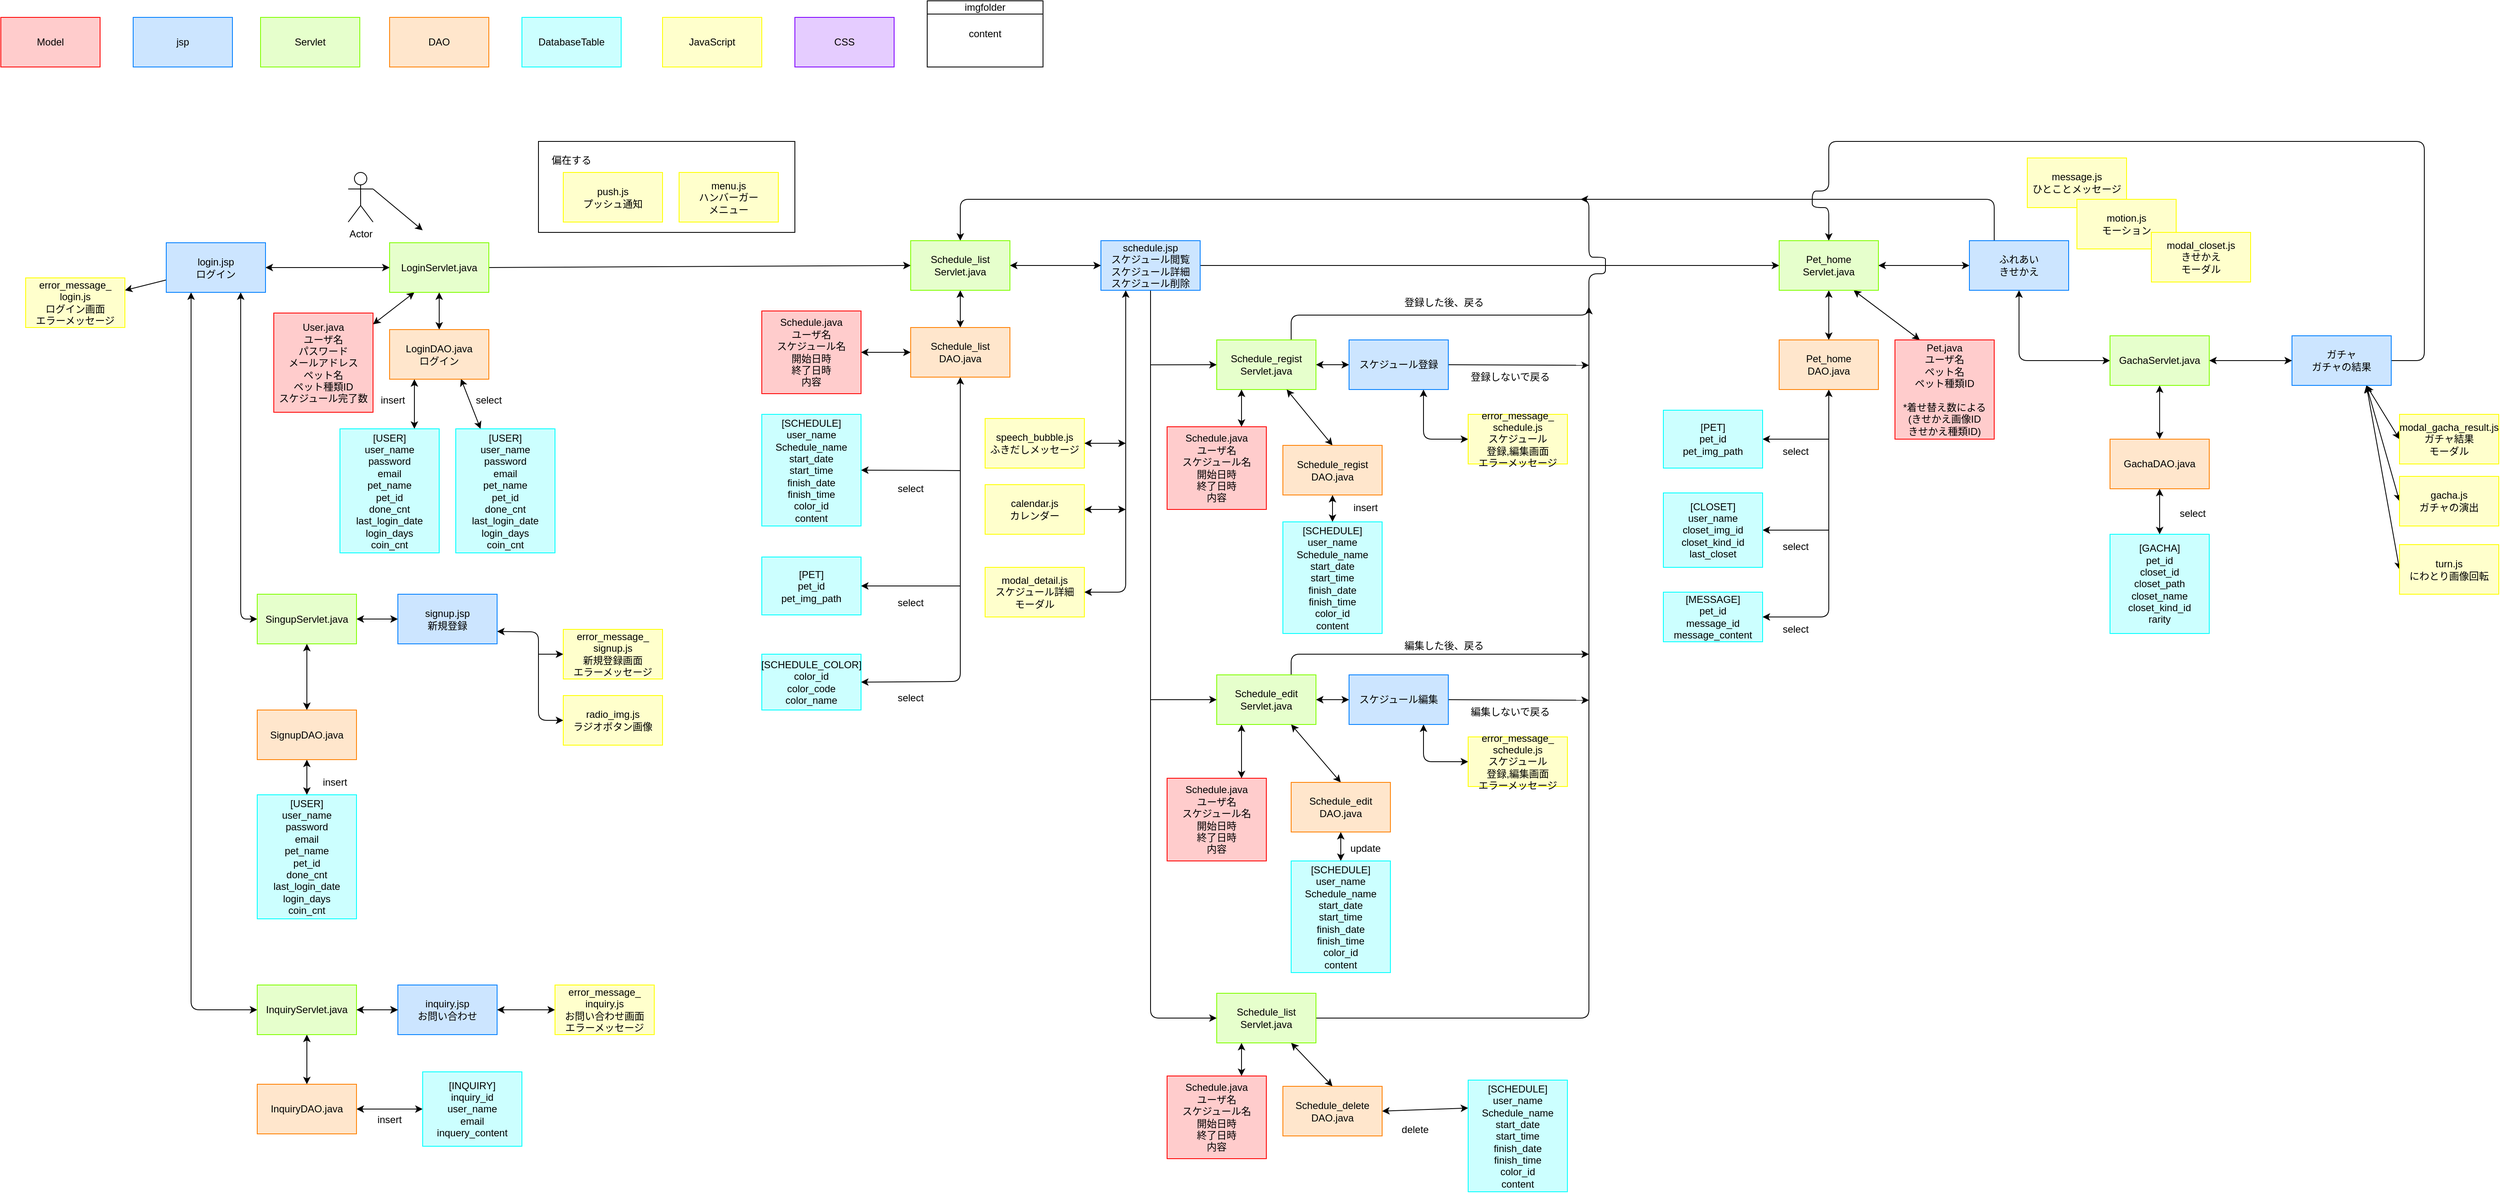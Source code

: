<mxfile>
    <diagram id="drqowJzIHoU7VS-kYPZM" name="ページ1">
        <mxGraphModel dx="1492" dy="2023" grid="1" gridSize="10" guides="1" tooltips="1" connect="1" arrows="1" fold="1" page="1" pageScale="1" pageWidth="827" pageHeight="1169" math="0" shadow="0">
            <root>
                <mxCell id="0"/>
                <mxCell id="1" parent="0"/>
                <mxCell id="2" value="Model" style="rounded=0;whiteSpace=wrap;html=1;strokeColor=#FF0000;fillColor=#FFCCCC;" parent="1" vertex="1">
                    <mxGeometry x="20" y="-130" width="120" height="60" as="geometry"/>
                </mxCell>
                <mxCell id="3" value="JavaScript" style="rounded=0;whiteSpace=wrap;html=1;strokeColor=#FFFF00;fillColor=#FFFFCC;" parent="1" vertex="1">
                    <mxGeometry x="820" y="-130" width="120" height="60" as="geometry"/>
                </mxCell>
                <mxCell id="4" value="Servlet" style="rounded=0;whiteSpace=wrap;html=1;strokeColor=#80FF00;fillColor=#E6FFCC;" parent="1" vertex="1">
                    <mxGeometry x="334" y="-130" width="120" height="60" as="geometry"/>
                </mxCell>
                <mxCell id="5" value="jsp" style="rounded=0;whiteSpace=wrap;html=1;strokeColor=#007FFF;fillColor=#CCE5FF;" parent="1" vertex="1">
                    <mxGeometry x="180" y="-130" width="120" height="60" as="geometry"/>
                </mxCell>
                <mxCell id="6" value="CSS" style="rounded=0;whiteSpace=wrap;html=1;strokeColor=#7F00FF;fillColor=#E5CCFF;" parent="1" vertex="1">
                    <mxGeometry x="980" y="-130" width="120" height="60" as="geometry"/>
                </mxCell>
                <mxCell id="106" style="edgeStyle=none;html=1;exitX=0;exitY=0.5;exitDx=0;exitDy=0;startArrow=classic;startFill=1;endArrow=classic;endFill=1;entryX=0.75;entryY=1;entryDx=0;entryDy=0;" parent="1" source="14" target="22" edge="1">
                    <mxGeometry relative="1" as="geometry">
                        <mxPoint x="280" y="297.5" as="targetPoint"/>
                        <Array as="points">
                            <mxPoint x="310" y="597.5"/>
                        </Array>
                    </mxGeometry>
                </mxCell>
                <mxCell id="108" style="edgeStyle=none;html=1;exitX=1;exitY=0.5;exitDx=0;exitDy=0;startArrow=classic;startFill=1;endArrow=classic;endFill=1;" parent="1" source="14" target="21" edge="1">
                    <mxGeometry relative="1" as="geometry"/>
                </mxCell>
                <mxCell id="149" style="edgeStyle=none;html=1;exitX=0.5;exitY=1;exitDx=0;exitDy=0;entryX=0.5;entryY=0;entryDx=0;entryDy=0;startArrow=classic;startFill=1;endArrow=classic;endFill=1;" parent="1" source="14" target="320" edge="1">
                    <mxGeometry relative="1" as="geometry">
                        <mxPoint x="390" y="687.5" as="targetPoint"/>
                    </mxGeometry>
                </mxCell>
                <mxCell id="14" value="SingupServlet.java" style="rounded=0;whiteSpace=wrap;html=1;strokeColor=#80FF00;fillColor=#E6FFCC;" parent="1" vertex="1">
                    <mxGeometry x="330" y="567.5" width="120" height="60" as="geometry"/>
                </mxCell>
                <mxCell id="111" style="edgeStyle=none;html=1;exitX=1;exitY=0.5;exitDx=0;exitDy=0;entryX=0;entryY=0.5;entryDx=0;entryDy=0;startArrow=none;startFill=0;endArrow=classic;endFill=1;" parent="1" source="15" target="57" edge="1">
                    <mxGeometry relative="1" as="geometry"/>
                </mxCell>
                <mxCell id="180" style="edgeStyle=none;html=1;exitX=0.5;exitY=1;exitDx=0;exitDy=0;entryX=0.5;entryY=0;entryDx=0;entryDy=0;startArrow=classic;startFill=1;endArrow=classic;endFill=1;" parent="1" source="15" target="325" edge="1">
                    <mxGeometry relative="1" as="geometry">
                        <mxPoint x="550" y="242.5" as="targetPoint"/>
                    </mxGeometry>
                </mxCell>
                <mxCell id="182" style="edgeStyle=none;html=1;exitX=0.25;exitY=1;exitDx=0;exitDy=0;startArrow=classic;startFill=1;endArrow=classic;endFill=1;" parent="1" source="15" target="45" edge="1">
                    <mxGeometry relative="1" as="geometry"/>
                </mxCell>
                <mxCell id="15" value="LoginServlet.java" style="rounded=0;whiteSpace=wrap;html=1;strokeColor=#80FF00;fillColor=#E6FFCC;" parent="1" vertex="1">
                    <mxGeometry x="490" y="142.5" width="120" height="60" as="geometry"/>
                </mxCell>
                <mxCell id="204" style="edgeStyle=none;html=1;exitX=0.5;exitY=1;exitDx=0;exitDy=0;entryX=0;entryY=0.5;entryDx=0;entryDy=0;startArrow=none;startFill=0;endArrow=classic;endFill=1;" parent="1" source="20" target="58" edge="1">
                    <mxGeometry relative="1" as="geometry">
                        <Array as="points">
                            <mxPoint x="1410" y="1080"/>
                        </Array>
                    </mxGeometry>
                </mxCell>
                <mxCell id="211" style="edgeStyle=none;html=1;exitX=1;exitY=0.5;exitDx=0;exitDy=0;startArrow=none;startFill=0;entryX=0;entryY=0.5;entryDx=0;entryDy=0;" parent="1" source="20" target="60" edge="1">
                    <mxGeometry relative="1" as="geometry">
                        <mxPoint x="2030.0" y="169.385" as="targetPoint"/>
                    </mxGeometry>
                </mxCell>
                <mxCell id="361" style="edgeStyle=none;html=1;exitX=0.25;exitY=1;exitDx=0;exitDy=0;entryX=1;entryY=0.5;entryDx=0;entryDy=0;startArrow=classic;startFill=1;endArrow=classic;endFill=1;" parent="1" source="20" target="333" edge="1">
                    <mxGeometry relative="1" as="geometry">
                        <Array as="points">
                            <mxPoint x="1380" y="565"/>
                        </Array>
                    </mxGeometry>
                </mxCell>
                <mxCell id="20" value="schedule.jsp&lt;br&gt;スケジュール閲覧&lt;br&gt;スケジュール詳細&lt;br&gt;スケジュール削除" style="rounded=0;whiteSpace=wrap;html=1;strokeColor=#007FFF;fillColor=#CCE5FF;" parent="1" vertex="1">
                    <mxGeometry x="1350" y="140" width="120" height="60" as="geometry"/>
                </mxCell>
                <mxCell id="352" style="edgeStyle=none;html=1;exitX=1;exitY=0.75;exitDx=0;exitDy=0;entryX=0;entryY=0.5;entryDx=0;entryDy=0;startArrow=classic;startFill=1;" parent="1" source="21" target="337" edge="1">
                    <mxGeometry relative="1" as="geometry">
                        <Array as="points">
                            <mxPoint x="670" y="613"/>
                            <mxPoint x="670" y="720"/>
                        </Array>
                    </mxGeometry>
                </mxCell>
                <mxCell id="21" value="signup.jsp&lt;br&gt;新規登録" style="rounded=0;whiteSpace=wrap;html=1;strokeColor=#007FFF;fillColor=#CCE5FF;" parent="1" vertex="1">
                    <mxGeometry x="500" y="567.5" width="120" height="60" as="geometry"/>
                </mxCell>
                <mxCell id="105" style="edgeStyle=none;html=1;exitX=0.25;exitY=1;exitDx=0;exitDy=0;entryX=0;entryY=0.5;entryDx=0;entryDy=0;startArrow=classic;startFill=1;" parent="1" source="22" target="56" edge="1">
                    <mxGeometry relative="1" as="geometry">
                        <Array as="points">
                            <mxPoint x="250" y="1070"/>
                        </Array>
                    </mxGeometry>
                </mxCell>
                <mxCell id="243" style="edgeStyle=none;html=1;exitX=1;exitY=0.5;exitDx=0;exitDy=0;entryX=0;entryY=0.5;entryDx=0;entryDy=0;startArrow=classic;startFill=1;endArrow=classic;endFill=1;" parent="1" source="22" target="15" edge="1">
                    <mxGeometry relative="1" as="geometry"/>
                </mxCell>
                <mxCell id="351" style="edgeStyle=none;html=1;exitX=0;exitY=0.75;exitDx=0;exitDy=0;entryX=1;entryY=0.25;entryDx=0;entryDy=0;" parent="1" source="22" target="348" edge="1">
                    <mxGeometry relative="1" as="geometry"/>
                </mxCell>
                <mxCell id="22" value="login.jsp&lt;br&gt;ログイン" style="rounded=0;whiteSpace=wrap;html=1;strokeColor=#007FFF;fillColor=#CCE5FF;" parent="1" vertex="1">
                    <mxGeometry x="220" y="142.5" width="120" height="60" as="geometry"/>
                </mxCell>
                <mxCell id="116" style="edgeStyle=none;html=1;exitX=1;exitY=0.333;exitDx=0;exitDy=0;exitPerimeter=0;startArrow=none;startFill=0;endArrow=classic;endFill=1;" parent="1" source="37" edge="1">
                    <mxGeometry relative="1" as="geometry">
                        <mxPoint x="530" y="127.5" as="targetPoint"/>
                    </mxGeometry>
                </mxCell>
                <mxCell id="37" value="Actor" style="shape=umlActor;verticalLabelPosition=bottom;verticalAlign=top;html=1;outlineConnect=0;strokeColor=#000000;fillColor=#FFFFFF;" parent="1" vertex="1">
                    <mxGeometry x="440" y="57.5" width="30" height="60" as="geometry"/>
                </mxCell>
                <mxCell id="246" style="edgeStyle=none;html=1;exitX=1;exitY=0.5;exitDx=0;exitDy=0;startArrow=none;startFill=0;endArrow=classic;endFill=1;" parent="1" source="40" edge="1">
                    <mxGeometry relative="1" as="geometry">
                        <mxPoint x="1940" y="695.667" as="targetPoint"/>
                    </mxGeometry>
                </mxCell>
                <mxCell id="372" style="edgeStyle=none;html=1;exitX=0.75;exitY=1;exitDx=0;exitDy=0;entryX=0;entryY=0.5;entryDx=0;entryDy=0;startArrow=classic;startFill=1;endArrow=classic;endFill=1;" parent="1" source="40" target="345" edge="1">
                    <mxGeometry relative="1" as="geometry">
                        <Array as="points">
                            <mxPoint x="1740" y="770"/>
                        </Array>
                    </mxGeometry>
                </mxCell>
                <mxCell id="40" value="スケジュール編集" style="rounded=0;whiteSpace=wrap;html=1;strokeColor=#007FFF;fillColor=#CCE5FF;" parent="1" vertex="1">
                    <mxGeometry x="1650" y="665" width="120" height="60" as="geometry"/>
                </mxCell>
                <mxCell id="240" style="edgeStyle=none;html=1;exitX=0.5;exitY=1;exitDx=0;exitDy=0;endArrow=classic;endFill=1;entryX=0;entryY=0.5;entryDx=0;entryDy=0;startArrow=classic;startFill=1;" parent="1" source="41" target="99" edge="1">
                    <mxGeometry relative="1" as="geometry">
                        <mxPoint x="2530" y="320" as="targetPoint"/>
                        <Array as="points">
                            <mxPoint x="2460" y="285"/>
                        </Array>
                    </mxGeometry>
                </mxCell>
                <mxCell id="244" style="edgeStyle=none;html=1;exitX=0.25;exitY=0;exitDx=0;exitDy=0;startArrow=none;startFill=0;endArrow=classic;endFill=1;" parent="1" source="41" edge="1">
                    <mxGeometry relative="1" as="geometry">
                        <mxPoint x="1930" y="90" as="targetPoint"/>
                        <Array as="points">
                            <mxPoint x="2430" y="90"/>
                        </Array>
                    </mxGeometry>
                </mxCell>
                <mxCell id="41" value="ふれあい&lt;br&gt;きせかえ" style="rounded=0;whiteSpace=wrap;html=1;strokeColor=#007FFF;fillColor=#CCE5FF;" parent="1" vertex="1">
                    <mxGeometry x="2400" y="140" width="120" height="60" as="geometry"/>
                </mxCell>
                <mxCell id="236" style="edgeStyle=none;html=1;exitX=0.75;exitY=0;exitDx=0;exitDy=0;entryX=0.5;entryY=0;entryDx=0;entryDy=0;" parent="1" source="61" target="57" edge="1">
                    <mxGeometry relative="1" as="geometry">
                        <Array as="points">
                            <mxPoint x="1580" y="230"/>
                            <mxPoint x="1940" y="230"/>
                            <mxPoint x="1940" y="180"/>
                            <mxPoint x="1960" y="180"/>
                            <mxPoint x="1960" y="170"/>
                            <mxPoint x="1960" y="160"/>
                            <mxPoint x="1940" y="160"/>
                            <mxPoint x="1940" y="90"/>
                            <mxPoint x="1180" y="90"/>
                        </Array>
                    </mxGeometry>
                </mxCell>
                <mxCell id="245" style="edgeStyle=none;html=1;exitX=1;exitY=0.5;exitDx=0;exitDy=0;startArrow=none;startFill=0;endArrow=classic;endFill=1;" parent="1" source="42" edge="1">
                    <mxGeometry relative="1" as="geometry">
                        <mxPoint x="1940" y="290.667" as="targetPoint"/>
                    </mxGeometry>
                </mxCell>
                <mxCell id="375" style="edgeStyle=none;html=1;exitX=0.75;exitY=1;exitDx=0;exitDy=0;entryX=0;entryY=0.5;entryDx=0;entryDy=0;startArrow=classic;startFill=1;endArrow=classic;endFill=1;" parent="1" source="42" target="369" edge="1">
                    <mxGeometry relative="1" as="geometry">
                        <Array as="points">
                            <mxPoint x="1740" y="380"/>
                        </Array>
                    </mxGeometry>
                </mxCell>
                <mxCell id="42" value="スケジュール登録" style="rounded=0;whiteSpace=wrap;html=1;strokeColor=#007FFF;fillColor=#CCE5FF;" parent="1" vertex="1">
                    <mxGeometry x="1650" y="260" width="120" height="60" as="geometry"/>
                </mxCell>
                <mxCell id="261" style="edgeStyle=none;html=1;exitX=1;exitY=0.5;exitDx=0;exitDy=0;entryX=0.5;entryY=0;entryDx=0;entryDy=0;startArrow=none;startFill=0;endArrow=classic;endFill=1;" parent="1" source="44" target="60" edge="1">
                    <mxGeometry relative="1" as="geometry">
                        <Array as="points">
                            <mxPoint x="2950" y="285"/>
                            <mxPoint x="2950" y="20"/>
                            <mxPoint x="2230" y="20"/>
                            <mxPoint x="2230" y="80"/>
                            <mxPoint x="2210" y="80"/>
                            <mxPoint x="2210" y="100"/>
                            <mxPoint x="2230" y="100"/>
                        </Array>
                    </mxGeometry>
                </mxCell>
                <mxCell id="377" style="edgeStyle=none;html=1;exitX=0.75;exitY=1;exitDx=0;exitDy=0;entryX=0;entryY=0.5;entryDx=0;entryDy=0;startArrow=classic;startFill=1;endArrow=classic;endFill=1;" parent="1" source="44" target="338" edge="1">
                    <mxGeometry relative="1" as="geometry"/>
                </mxCell>
                <mxCell id="378" style="edgeStyle=none;html=1;exitX=0.75;exitY=1;exitDx=0;exitDy=0;entryX=0;entryY=0.5;entryDx=0;entryDy=0;startArrow=classic;startFill=1;endArrow=classic;endFill=1;" parent="1" source="44" target="347" edge="1">
                    <mxGeometry relative="1" as="geometry"/>
                </mxCell>
                <mxCell id="380" style="edgeStyle=none;html=1;exitX=0.75;exitY=1;exitDx=0;exitDy=0;entryX=0;entryY=0.5;entryDx=0;entryDy=0;startArrow=classic;startFill=1;endArrow=classic;endFill=1;" parent="1" source="44" target="379" edge="1">
                    <mxGeometry relative="1" as="geometry"/>
                </mxCell>
                <mxCell id="44" value="ガチャ&lt;br&gt;ガチャの結果" style="rounded=0;whiteSpace=wrap;html=1;strokeColor=#007FFF;fillColor=#CCE5FF;" parent="1" vertex="1">
                    <mxGeometry x="2790" y="255" width="120" height="60" as="geometry"/>
                </mxCell>
                <mxCell id="45" value="User.java&lt;br&gt;ユーザ名&lt;br&gt;パスワード&lt;br&gt;メールアドレス&lt;br&gt;ペット名&lt;br&gt;ペット種類ID&lt;br&gt;スケジュール完了数" style="rounded=0;whiteSpace=wrap;html=1;strokeColor=#FF0000;fillColor=#FFCCCC;" parent="1" vertex="1">
                    <mxGeometry x="350" y="227.5" width="120" height="120" as="geometry"/>
                </mxCell>
                <mxCell id="47" value="DAO" style="rounded=0;whiteSpace=wrap;html=1;strokeColor=#FF8000;fillColor=#FFE6CC;" parent="1" vertex="1">
                    <mxGeometry x="490" y="-130" width="120" height="60" as="geometry"/>
                </mxCell>
                <mxCell id="54" value="DatabaseTable" style="rounded=0;whiteSpace=wrap;html=1;strokeColor=#00FFFF;fillColor=#CCFFFF;" parent="1" vertex="1">
                    <mxGeometry x="650" y="-130" width="120" height="60" as="geometry"/>
                </mxCell>
                <mxCell id="357" style="edgeStyle=none;html=1;exitX=1;exitY=0.5;exitDx=0;exitDy=0;entryX=0;entryY=0.5;entryDx=0;entryDy=0;startArrow=classic;startFill=1;endArrow=classic;endFill=1;" parent="1" source="55" target="350" edge="1">
                    <mxGeometry relative="1" as="geometry"/>
                </mxCell>
                <mxCell id="55" value="inquiry.jsp&lt;br&gt;お問い合わせ" style="rounded=0;whiteSpace=wrap;html=1;strokeColor=#007FFF;fillColor=#CCE5FF;" parent="1" vertex="1">
                    <mxGeometry x="500" y="1040" width="120" height="60" as="geometry"/>
                </mxCell>
                <mxCell id="109" style="edgeStyle=none;html=1;exitX=1;exitY=0.5;exitDx=0;exitDy=0;entryX=0;entryY=0.5;entryDx=0;entryDy=0;startArrow=none;startFill=0;endArrow=classic;endFill=1;" parent="1" source="56" target="55" edge="1">
                    <mxGeometry relative="1" as="geometry"/>
                </mxCell>
                <mxCell id="110" value="" style="edgeStyle=none;html=1;startArrow=classic;startFill=1;endArrow=classic;endFill=1;" parent="1" source="56" target="55" edge="1">
                    <mxGeometry relative="1" as="geometry"/>
                </mxCell>
                <mxCell id="133" style="edgeStyle=none;html=1;exitX=0.5;exitY=1;exitDx=0;exitDy=0;entryX=0.5;entryY=0;entryDx=0;entryDy=0;startArrow=classic;startFill=1;endArrow=classic;endFill=1;" parent="1" source="56" target="319" edge="1">
                    <mxGeometry relative="1" as="geometry">
                        <mxPoint x="390" y="1155" as="targetPoint"/>
                    </mxGeometry>
                </mxCell>
                <mxCell id="56" value="InquiryServlet.java" style="rounded=0;whiteSpace=wrap;html=1;strokeColor=#80FF00;fillColor=#E6FFCC;" parent="1" vertex="1">
                    <mxGeometry x="330" y="1040" width="120" height="60" as="geometry"/>
                </mxCell>
                <mxCell id="147" style="edgeStyle=none;html=1;exitX=1;exitY=0.5;exitDx=0;exitDy=0;entryX=0;entryY=0.5;entryDx=0;entryDy=0;startArrow=classic;startFill=1;endArrow=classic;endFill=1;" parent="1" source="57" target="20" edge="1">
                    <mxGeometry relative="1" as="geometry"/>
                </mxCell>
                <mxCell id="183" style="edgeStyle=none;html=1;exitX=0.5;exitY=1;exitDx=0;exitDy=0;startArrow=classic;startFill=1;endArrow=classic;endFill=1;entryX=0.5;entryY=0;entryDx=0;entryDy=0;" parent="1" source="57" target="318" edge="1">
                    <mxGeometry relative="1" as="geometry">
                        <mxPoint x="1180" y="250" as="targetPoint"/>
                    </mxGeometry>
                </mxCell>
                <mxCell id="57" value="Schedule_list&lt;br&gt;Servlet.java" style="rounded=0;whiteSpace=wrap;html=1;strokeColor=#80FF00;fillColor=#E6FFCC;" parent="1" vertex="1">
                    <mxGeometry x="1120" y="140" width="120" height="60" as="geometry"/>
                </mxCell>
                <mxCell id="166" style="edgeStyle=none;html=1;exitX=1;exitY=0.5;exitDx=0;exitDy=0;entryX=0;entryY=0.5;entryDx=0;entryDy=0;startArrow=classic;startFill=1;endArrow=classic;endFill=1;" parent="1" source="59" target="40" edge="1">
                    <mxGeometry relative="1" as="geometry"/>
                </mxCell>
                <mxCell id="206" style="edgeStyle=none;html=1;exitX=0;exitY=0.5;exitDx=0;exitDy=0;startArrow=classic;startFill=1;endArrow=none;endFill=0;" parent="1" source="59" edge="1">
                    <mxGeometry relative="1" as="geometry">
                        <mxPoint x="1410" y="695" as="targetPoint"/>
                    </mxGeometry>
                </mxCell>
                <mxCell id="216" style="edgeStyle=none;html=1;exitX=0.25;exitY=1;exitDx=0;exitDy=0;entryX=0.75;entryY=0;entryDx=0;entryDy=0;startArrow=classic;startFill=1;" parent="1" source="59" target="215" edge="1">
                    <mxGeometry relative="1" as="geometry"/>
                </mxCell>
                <mxCell id="241" style="edgeStyle=none;html=1;exitX=0.75;exitY=0;exitDx=0;exitDy=0;startArrow=none;startFill=0;endArrow=classic;endFill=1;" parent="1" source="59" edge="1">
                    <mxGeometry relative="1" as="geometry">
                        <mxPoint x="1940" y="640" as="targetPoint"/>
                        <Array as="points">
                            <mxPoint x="1580" y="640"/>
                        </Array>
                    </mxGeometry>
                </mxCell>
                <mxCell id="59" value="Schedule_edit&lt;br&gt;Servlet.java" style="rounded=0;whiteSpace=wrap;html=1;strokeColor=#80FF00;fillColor=#E6FFCC;" parent="1" vertex="1">
                    <mxGeometry x="1490" y="665" width="120" height="60" as="geometry"/>
                </mxCell>
                <mxCell id="144" style="edgeStyle=none;html=1;exitX=1;exitY=0.5;exitDx=0;exitDy=0;startArrow=classic;startFill=1;endArrow=classic;endFill=1;" parent="1" source="60" target="41" edge="1">
                    <mxGeometry relative="1" as="geometry"/>
                </mxCell>
                <mxCell id="219" style="edgeStyle=none;html=1;exitX=0.5;exitY=1;exitDx=0;exitDy=0;entryX=0.5;entryY=0;entryDx=0;entryDy=0;startArrow=classic;startFill=1;" parent="1" source="60" target="323" edge="1">
                    <mxGeometry relative="1" as="geometry">
                        <mxPoint x="2230" y="260" as="targetPoint"/>
                    </mxGeometry>
                </mxCell>
                <mxCell id="260" style="edgeStyle=none;html=1;exitX=0.75;exitY=1;exitDx=0;exitDy=0;entryX=0.25;entryY=0;entryDx=0;entryDy=0;startArrow=classic;startFill=1;endArrow=classic;endFill=1;" parent="1" source="60" target="259" edge="1">
                    <mxGeometry relative="1" as="geometry"/>
                </mxCell>
                <mxCell id="60" value="Pet_home&lt;br&gt;Servlet.java" style="rounded=0;whiteSpace=wrap;html=1;strokeColor=#80FF00;fillColor=#E6FFCC;" parent="1" vertex="1">
                    <mxGeometry x="2170" y="140" width="120" height="60" as="geometry"/>
                </mxCell>
                <mxCell id="151" style="edgeStyle=none;html=1;exitX=1;exitY=0.5;exitDx=0;exitDy=0;entryX=0;entryY=0.5;entryDx=0;entryDy=0;startArrow=classic;startFill=1;endArrow=classic;endFill=1;" parent="1" source="61" target="42" edge="1">
                    <mxGeometry relative="1" as="geometry"/>
                </mxCell>
                <mxCell id="205" style="edgeStyle=none;html=1;exitX=0;exitY=0.5;exitDx=0;exitDy=0;startArrow=classic;startFill=1;endArrow=none;endFill=0;" parent="1" source="61" edge="1">
                    <mxGeometry relative="1" as="geometry">
                        <mxPoint x="1410" y="290.176" as="targetPoint"/>
                    </mxGeometry>
                </mxCell>
                <mxCell id="61" value="Schedule_regist&lt;br&gt;Servlet.java" style="rounded=0;whiteSpace=wrap;html=1;strokeColor=#80FF00;fillColor=#E6FFCC;" parent="1" vertex="1">
                    <mxGeometry x="1490" y="260" width="120" height="60" as="geometry"/>
                </mxCell>
                <mxCell id="186" style="edgeStyle=none;html=1;exitX=0.25;exitY=0;exitDx=0;exitDy=0;startArrow=classic;startFill=1;endArrow=classic;endFill=1;entryX=0.719;entryY=0.992;entryDx=0;entryDy=0;entryPerimeter=0;" parent="1" source="298" target="325" edge="1">
                    <mxGeometry relative="1" as="geometry">
                        <mxPoint x="600" y="367.5" as="sourcePoint"/>
                        <mxPoint x="600.16" y="314.74" as="targetPoint"/>
                    </mxGeometry>
                </mxCell>
                <mxCell id="196" style="edgeStyle=none;html=1;exitX=1;exitY=0.5;exitDx=0;exitDy=0;startArrow=classic;startFill=1;endArrow=none;endFill=0;" parent="1" source="303" edge="1">
                    <mxGeometry relative="1" as="geometry">
                        <mxPoint x="1180" y="418" as="targetPoint"/>
                        <mxPoint x="1060" y="420" as="sourcePoint"/>
                    </mxGeometry>
                </mxCell>
                <mxCell id="187" style="edgeStyle=none;html=1;exitX=0.75;exitY=0;exitDx=0;exitDy=0;startArrow=classic;startFill=1;endArrow=classic;endFill=1;entryX=0.25;entryY=1;entryDx=0;entryDy=0;" parent="1" source="299" target="325" edge="1">
                    <mxGeometry relative="1" as="geometry">
                        <mxPoint x="510" y="367.5" as="sourcePoint"/>
                        <mxPoint x="509.56" y="312.92" as="targetPoint"/>
                    </mxGeometry>
                </mxCell>
                <mxCell id="223" style="edgeStyle=none;html=1;exitX=1;exitY=0.5;exitDx=0;exitDy=0;startArrow=classic;startFill=1;endArrow=none;endFill=0;" parent="1" source="65" edge="1">
                    <mxGeometry relative="1" as="geometry">
                        <mxPoint x="2230" y="380.0" as="targetPoint"/>
                    </mxGeometry>
                </mxCell>
                <mxCell id="65" value="[PET]&lt;br&gt;pet_id&lt;br&gt;pet_img_path" style="rounded=0;whiteSpace=wrap;html=1;strokeColor=#00FFFF;fillColor=#CCFFFF;" parent="1" vertex="1">
                    <mxGeometry x="2030" y="345" width="120" height="70" as="geometry"/>
                </mxCell>
                <mxCell id="222" style="edgeStyle=none;html=1;exitX=1;exitY=0.5;exitDx=0;exitDy=0;startArrow=classic;startFill=1;endArrow=none;endFill=0;" parent="1" source="308" edge="1">
                    <mxGeometry relative="1" as="geometry">
                        <mxPoint x="2230" y="490" as="targetPoint"/>
                        <mxPoint x="2150" y="490" as="sourcePoint"/>
                    </mxGeometry>
                </mxCell>
                <mxCell id="218" style="edgeStyle=none;html=1;exitX=0.25;exitY=1;exitDx=0;exitDy=0;entryX=0.75;entryY=0;entryDx=0;entryDy=0;startArrow=classic;startFill=1;" parent="1" source="58" target="217" edge="1">
                    <mxGeometry relative="1" as="geometry"/>
                </mxCell>
                <mxCell id="237" style="edgeStyle=none;html=1;exitX=1;exitY=0.5;exitDx=0;exitDy=0;endArrow=classic;endFill=1;" parent="1" source="58" edge="1">
                    <mxGeometry relative="1" as="geometry">
                        <mxPoint x="1940" y="220" as="targetPoint"/>
                        <Array as="points">
                            <mxPoint x="1940" y="1080"/>
                        </Array>
                    </mxGeometry>
                </mxCell>
                <mxCell id="58" value="Schedule_list&lt;br&gt;Servlet.java" style="rounded=0;whiteSpace=wrap;html=1;strokeColor=#80FF00;fillColor=#E6FFCC;" parent="1" vertex="1">
                    <mxGeometry x="1490" y="1050" width="120" height="60" as="geometry"/>
                </mxCell>
                <mxCell id="194" style="edgeStyle=none;html=1;exitX=0.5;exitY=1;exitDx=0;exitDy=0;entryX=1;entryY=0.5;entryDx=0;entryDy=0;startArrow=classic;startFill=1;endArrow=classic;endFill=1;" parent="1" source="318" target="179" edge="1">
                    <mxGeometry relative="1" as="geometry">
                        <Array as="points">
                            <mxPoint x="1180" y="390"/>
                            <mxPoint x="1180" y="673"/>
                        </Array>
                        <mxPoint x="1180" y="345" as="sourcePoint"/>
                    </mxGeometry>
                </mxCell>
                <mxCell id="210" style="edgeStyle=none;html=1;exitX=0;exitY=0.5;exitDx=0;exitDy=0;entryX=1;entryY=0.5;entryDx=0;entryDy=0;startArrow=classic;startFill=1;" parent="1" source="318" target="209" edge="1">
                    <mxGeometry relative="1" as="geometry">
                        <mxPoint x="1120" y="295" as="sourcePoint"/>
                    </mxGeometry>
                </mxCell>
                <mxCell id="90" value="[MESSAGE]&lt;br&gt;pet_id&lt;br&gt;message_id&lt;br&gt;message_content" style="rounded=0;whiteSpace=wrap;html=1;strokeColor=#00FFFF;fillColor=#CCFFFF;" parent="1" vertex="1">
                    <mxGeometry x="2030" y="565" width="120" height="60" as="geometry"/>
                </mxCell>
                <mxCell id="220" style="edgeStyle=none;html=1;exitX=0.5;exitY=1;exitDx=0;exitDy=0;entryX=1;entryY=0.5;entryDx=0;entryDy=0;startArrow=classic;startFill=1;" parent="1" source="323" target="90" edge="1">
                    <mxGeometry relative="1" as="geometry">
                        <Array as="points">
                            <mxPoint x="2230" y="595"/>
                        </Array>
                        <mxPoint x="2230" y="320" as="sourcePoint"/>
                    </mxGeometry>
                </mxCell>
                <mxCell id="229" style="edgeStyle=none;html=1;exitX=1;exitY=0.5;exitDx=0;exitDy=0;startArrow=classic;startFill=1;endArrow=classic;endFill=1;exitPerimeter=0;" parent="1" source="99" target="44" edge="1">
                    <mxGeometry relative="1" as="geometry"/>
                </mxCell>
                <mxCell id="254" style="edgeStyle=none;html=1;exitX=0.5;exitY=1;exitDx=0;exitDy=0;startArrow=classic;startFill=1;endArrow=classic;endFill=1;entryX=0.5;entryY=0;entryDx=0;entryDy=0;" parent="1" source="99" target="326" edge="1">
                    <mxGeometry relative="1" as="geometry">
                        <mxPoint x="2660" y="365" as="targetPoint"/>
                    </mxGeometry>
                </mxCell>
                <mxCell id="99" value="GachaServlet.java" style="rounded=0;whiteSpace=wrap;html=1;strokeColor=#80FF00;fillColor=#E6FFCC;" parent="1" vertex="1">
                    <mxGeometry x="2570" y="255" width="120" height="60" as="geometry"/>
                </mxCell>
                <mxCell id="127" value="insert" style="text;html=1;strokeColor=none;fillColor=none;align=center;verticalAlign=middle;whiteSpace=wrap;rounded=0;" parent="1" vertex="1">
                    <mxGeometry x="394" y="780" width="60" height="30" as="geometry"/>
                </mxCell>
                <mxCell id="128" value="insert" style="text;html=1;strokeColor=none;fillColor=none;align=center;verticalAlign=middle;whiteSpace=wrap;rounded=0;" parent="1" vertex="1">
                    <mxGeometry x="464" y="317.5" width="60" height="30" as="geometry"/>
                </mxCell>
                <mxCell id="134" value="insert" style="text;html=1;strokeColor=none;fillColor=none;align=center;verticalAlign=middle;whiteSpace=wrap;rounded=0;" parent="1" vertex="1">
                    <mxGeometry x="460" y="1185" width="60" height="35" as="geometry"/>
                </mxCell>
                <mxCell id="142" style="edgeStyle=none;html=1;exitX=1;exitY=0.5;exitDx=0;exitDy=0;entryX=0;entryY=0.5;entryDx=0;entryDy=0;startArrow=classic;startFill=1;endArrow=classic;endFill=1;" parent="1" source="319" target="302" edge="1">
                    <mxGeometry relative="1" as="geometry">
                        <mxPoint x="524" y="1190" as="targetPoint"/>
                        <mxPoint x="450" y="1190" as="sourcePoint"/>
                    </mxGeometry>
                </mxCell>
                <mxCell id="213" style="edgeStyle=none;html=1;exitX=0.5;exitY=0;exitDx=0;exitDy=0;startArrow=classic;startFill=1;" parent="1" source="322" target="61" edge="1">
                    <mxGeometry relative="1" as="geometry">
                        <mxPoint x="1624.84" y="378.9" as="sourcePoint"/>
                    </mxGeometry>
                </mxCell>
                <mxCell id="157" value="select" style="text;html=1;strokeColor=none;fillColor=none;align=center;verticalAlign=middle;whiteSpace=wrap;rounded=0;" parent="1" vertex="1">
                    <mxGeometry x="1090" y="425" width="60" height="30" as="geometry"/>
                </mxCell>
                <mxCell id="158" value="insert" style="text;html=1;strokeColor=none;fillColor=none;align=center;verticalAlign=middle;whiteSpace=wrap;rounded=0;" parent="1" vertex="1">
                    <mxGeometry x="1640" y="447.5" width="60" height="30" as="geometry"/>
                </mxCell>
                <mxCell id="161" style="edgeStyle=none;html=1;entryX=0.5;entryY=0;entryDx=0;entryDy=0;startArrow=classic;startFill=1;endArrow=classic;endFill=1;exitX=0.75;exitY=1;exitDx=0;exitDy=0;" parent="1" source="59" target="321" edge="1">
                    <mxGeometry relative="1" as="geometry">
                        <mxPoint x="1580" y="745" as="sourcePoint"/>
                        <mxPoint x="1630" y="790" as="targetPoint"/>
                    </mxGeometry>
                </mxCell>
                <mxCell id="165" value="update" style="text;html=1;strokeColor=none;fillColor=none;align=center;verticalAlign=middle;whiteSpace=wrap;rounded=0;" parent="1" vertex="1">
                    <mxGeometry x="1640" y="860" width="60" height="30" as="geometry"/>
                </mxCell>
                <mxCell id="172" style="edgeStyle=none;html=1;entryX=0.5;entryY=0;entryDx=0;entryDy=0;startArrow=classic;startFill=1;endArrow=classic;endFill=1;exitX=0.75;exitY=1;exitDx=0;exitDy=0;" parent="1" source="58" target="324" edge="1">
                    <mxGeometry relative="1" as="geometry">
                        <mxPoint x="1640" y="1110" as="sourcePoint"/>
                        <mxPoint x="1630" y="1162.5" as="targetPoint"/>
                    </mxGeometry>
                </mxCell>
                <mxCell id="173" style="edgeStyle=none;html=1;exitX=1;exitY=0.5;exitDx=0;exitDy=0;entryX=0;entryY=0.25;entryDx=0;entryDy=0;startArrow=classic;startFill=1;endArrow=classic;endFill=1;" parent="1" source="324" target="327" edge="1">
                    <mxGeometry relative="1" as="geometry">
                        <mxPoint x="1693.24" y="1195.1" as="sourcePoint"/>
                        <mxPoint x="1770" y="1195" as="targetPoint"/>
                    </mxGeometry>
                </mxCell>
                <mxCell id="176" value="delete" style="text;html=1;strokeColor=none;fillColor=none;align=center;verticalAlign=middle;whiteSpace=wrap;rounded=0;" parent="1" vertex="1">
                    <mxGeometry x="1700" y="1200" width="60" height="30" as="geometry"/>
                </mxCell>
                <mxCell id="179" value="[SCHEDULE_COLOR]&lt;br&gt;color_id&lt;br&gt;color_code&lt;br&gt;color_name" style="rounded=0;whiteSpace=wrap;html=1;strokeColor=#00FFFF;fillColor=#CCFFFF;" parent="1" vertex="1">
                    <mxGeometry x="940" y="640" width="120" height="67.5" as="geometry"/>
                </mxCell>
                <mxCell id="188" value="select" style="text;html=1;strokeColor=none;fillColor=none;align=center;verticalAlign=middle;whiteSpace=wrap;rounded=0;" parent="1" vertex="1">
                    <mxGeometry x="580" y="317.5" width="60" height="30" as="geometry"/>
                </mxCell>
                <mxCell id="201" style="edgeStyle=none;html=1;exitX=1;exitY=0.5;exitDx=0;exitDy=0;startArrow=classic;startFill=1;endArrow=none;endFill=0;" parent="1" source="189" edge="1">
                    <mxGeometry relative="1" as="geometry">
                        <mxPoint x="1180" y="557.5" as="targetPoint"/>
                    </mxGeometry>
                </mxCell>
                <mxCell id="189" value="[PET]&lt;br&gt;pet_id&lt;br&gt;pet_img_path" style="rounded=0;whiteSpace=wrap;html=1;strokeColor=#00FFFF;fillColor=#CCFFFF;" parent="1" vertex="1">
                    <mxGeometry x="940" y="522.5" width="120" height="70" as="geometry"/>
                </mxCell>
                <mxCell id="198" value="select" style="text;html=1;strokeColor=none;fillColor=none;align=center;verticalAlign=middle;whiteSpace=wrap;rounded=0;" parent="1" vertex="1">
                    <mxGeometry x="1090" y="562.5" width="60" height="30" as="geometry"/>
                </mxCell>
                <mxCell id="203" value="select" style="text;html=1;strokeColor=none;fillColor=none;align=center;verticalAlign=middle;whiteSpace=wrap;rounded=0;" parent="1" vertex="1">
                    <mxGeometry x="1090" y="677.5" width="60" height="30" as="geometry"/>
                </mxCell>
                <mxCell id="209" value="Schedule.java&lt;br&gt;ユーザ名&lt;br&gt;スケジュール名&lt;br&gt;開始日時&lt;br&gt;終了日時&lt;br&gt;内容" style="rounded=0;whiteSpace=wrap;html=1;strokeColor=#FF0000;fillColor=#FFCCCC;" parent="1" vertex="1">
                    <mxGeometry x="940" y="225" width="120" height="100" as="geometry"/>
                </mxCell>
                <mxCell id="214" style="edgeStyle=none;html=1;exitX=0.75;exitY=0;exitDx=0;exitDy=0;entryX=0.25;entryY=1;entryDx=0;entryDy=0;startArrow=classic;startFill=1;" parent="1" source="212" target="61" edge="1">
                    <mxGeometry relative="1" as="geometry"/>
                </mxCell>
                <mxCell id="212" value="Schedule.java&lt;br&gt;ユーザ名&lt;br&gt;スケジュール名&lt;br&gt;開始日時&lt;br&gt;終了日時&lt;br&gt;内容" style="rounded=0;whiteSpace=wrap;html=1;strokeColor=#FF0000;fillColor=#FFCCCC;" parent="1" vertex="1">
                    <mxGeometry x="1430" y="365" width="120" height="100" as="geometry"/>
                </mxCell>
                <mxCell id="215" value="Schedule.java&lt;br&gt;ユーザ名&lt;br&gt;スケジュール名&lt;br&gt;開始日時&lt;br&gt;終了日時&lt;br&gt;内容" style="rounded=0;whiteSpace=wrap;html=1;strokeColor=#FF0000;fillColor=#FFCCCC;" parent="1" vertex="1">
                    <mxGeometry x="1430" y="790" width="120" height="100" as="geometry"/>
                </mxCell>
                <mxCell id="217" value="Schedule.java&lt;br&gt;ユーザ名&lt;br&gt;スケジュール名&lt;br&gt;開始日時&lt;br&gt;終了日時&lt;br&gt;内容" style="rounded=0;whiteSpace=wrap;html=1;strokeColor=#FF0000;fillColor=#FFCCCC;" parent="1" vertex="1">
                    <mxGeometry x="1430" y="1150" width="120" height="100" as="geometry"/>
                </mxCell>
                <mxCell id="224" value="select" style="text;html=1;strokeColor=none;fillColor=none;align=center;verticalAlign=middle;whiteSpace=wrap;rounded=0;" parent="1" vertex="1">
                    <mxGeometry x="2160" y="380" width="60" height="30" as="geometry"/>
                </mxCell>
                <mxCell id="225" value="select" style="text;html=1;strokeColor=none;fillColor=none;align=center;verticalAlign=middle;whiteSpace=wrap;rounded=0;" parent="1" vertex="1">
                    <mxGeometry x="2160" y="495" width="60" height="30" as="geometry"/>
                </mxCell>
                <mxCell id="226" value="select" style="text;html=1;strokeColor=none;fillColor=none;align=center;verticalAlign=middle;whiteSpace=wrap;rounded=0;" parent="1" vertex="1">
                    <mxGeometry x="2160" y="595" width="60" height="30" as="geometry"/>
                </mxCell>
                <mxCell id="247" value="登録しないで戻る" style="text;html=1;strokeColor=none;fillColor=none;align=center;verticalAlign=middle;whiteSpace=wrap;rounded=0;" parent="1" vertex="1">
                    <mxGeometry x="1790" y="290" width="110" height="30" as="geometry"/>
                </mxCell>
                <mxCell id="248" value="編集しないで戻る" style="text;html=1;strokeColor=none;fillColor=none;align=center;verticalAlign=middle;whiteSpace=wrap;rounded=0;" parent="1" vertex="1">
                    <mxGeometry x="1790" y="695" width="110" height="30" as="geometry"/>
                </mxCell>
                <mxCell id="249" value="登録した後、戻る" style="text;html=1;strokeColor=none;fillColor=none;align=center;verticalAlign=middle;whiteSpace=wrap;rounded=0;" parent="1" vertex="1">
                    <mxGeometry x="1710" y="200" width="110" height="30" as="geometry"/>
                </mxCell>
                <mxCell id="251" value="編集した後、戻る" style="text;html=1;strokeColor=none;fillColor=none;align=center;verticalAlign=middle;whiteSpace=wrap;rounded=0;" parent="1" vertex="1">
                    <mxGeometry x="1710" y="615" width="110" height="30" as="geometry"/>
                </mxCell>
                <mxCell id="256" style="edgeStyle=none;html=1;startArrow=classic;startFill=1;endArrow=classic;endFill=1;entryX=0.5;entryY=0;entryDx=0;entryDy=0;exitX=0.5;exitY=1;exitDx=0;exitDy=0;" parent="1" source="326" target="309" edge="1">
                    <mxGeometry relative="1" as="geometry">
                        <mxPoint x="2820" y="395" as="targetPoint"/>
                        <mxPoint x="2720" y="400" as="sourcePoint"/>
                    </mxGeometry>
                </mxCell>
                <mxCell id="257" value="select" style="text;html=1;strokeColor=none;fillColor=none;align=center;verticalAlign=middle;whiteSpace=wrap;rounded=0;" parent="1" vertex="1">
                    <mxGeometry x="2640" y="455" width="60" height="30" as="geometry"/>
                </mxCell>
                <mxCell id="259" value="Pet.java&lt;br&gt;ユーザ名&lt;br&gt;ペット名&lt;br&gt;ペット種類ID&lt;br&gt;&lt;br&gt;*着せ替え数による&lt;br&gt;(きせかえ画像ID&lt;br&gt;きせかえ種類ID)" style="rounded=0;whiteSpace=wrap;html=1;strokeColor=#FF0000;fillColor=#FFCCCC;" parent="1" vertex="1">
                    <mxGeometry x="2310" y="260" width="120" height="120" as="geometry"/>
                </mxCell>
                <mxCell id="298" value="&lt;div style=&quot;&quot;&gt;&lt;span style=&quot;background-color: initial;&quot;&gt;[USER]&lt;/span&gt;&lt;/div&gt;&lt;div style=&quot;&quot;&gt;&lt;span style=&quot;background-color: initial;&quot;&gt;user_name&lt;/span&gt;&lt;/div&gt;&lt;div style=&quot;&quot;&gt;password&lt;/div&gt;&lt;div style=&quot;&quot;&gt;email&lt;/div&gt;&lt;div style=&quot;&quot;&gt;pet_name&lt;/div&gt;&lt;div style=&quot;&quot;&gt;pet_id&lt;/div&gt;&lt;div style=&quot;&quot;&gt;done_cnt&lt;/div&gt;&lt;div style=&quot;&quot;&gt;last_login_date&lt;/div&gt;&lt;div style=&quot;&quot;&gt;login_days&lt;/div&gt;&lt;div style=&quot;&quot;&gt;coin_cnt&lt;/div&gt;" style="rounded=0;whiteSpace=wrap;html=1;strokeColor=#00FFFF;fillColor=#CCFFFF;align=center;" parent="1" vertex="1">
                    <mxGeometry x="570" y="367.5" width="120" height="150" as="geometry"/>
                </mxCell>
                <mxCell id="299" value="&lt;div style=&quot;&quot;&gt;&lt;span style=&quot;background-color: initial;&quot;&gt;[USER]&lt;/span&gt;&lt;/div&gt;&lt;div style=&quot;&quot;&gt;&lt;span style=&quot;background-color: initial;&quot;&gt;user_name&lt;/span&gt;&lt;/div&gt;&lt;div style=&quot;&quot;&gt;password&lt;/div&gt;&lt;div style=&quot;&quot;&gt;email&lt;/div&gt;&lt;div style=&quot;&quot;&gt;pet_name&lt;/div&gt;&lt;div style=&quot;&quot;&gt;pet_id&lt;/div&gt;&lt;div style=&quot;&quot;&gt;done_cnt&lt;/div&gt;&lt;div style=&quot;&quot;&gt;last_login_date&lt;/div&gt;&lt;div style=&quot;&quot;&gt;login_days&lt;/div&gt;&lt;div style=&quot;&quot;&gt;coin_cnt&lt;/div&gt;" style="rounded=0;whiteSpace=wrap;html=1;strokeColor=#00FFFF;fillColor=#CCFFFF;align=center;" parent="1" vertex="1">
                    <mxGeometry x="430" y="367.5" width="120" height="150" as="geometry"/>
                </mxCell>
                <mxCell id="301" value="&lt;div style=&quot;&quot;&gt;&lt;span style=&quot;background-color: initial;&quot;&gt;[USER]&lt;/span&gt;&lt;/div&gt;&lt;div style=&quot;&quot;&gt;&lt;span style=&quot;background-color: initial;&quot;&gt;user_name&lt;/span&gt;&lt;/div&gt;&lt;div style=&quot;&quot;&gt;password&lt;/div&gt;&lt;div style=&quot;&quot;&gt;email&lt;/div&gt;&lt;div style=&quot;&quot;&gt;pet_name&lt;/div&gt;&lt;div style=&quot;&quot;&gt;pet_id&lt;/div&gt;&lt;div style=&quot;&quot;&gt;done_cnt&lt;/div&gt;&lt;div style=&quot;&quot;&gt;last_login_date&lt;/div&gt;&lt;div style=&quot;&quot;&gt;login_days&lt;/div&gt;&lt;div style=&quot;&quot;&gt;coin_cnt&lt;/div&gt;" style="rounded=0;whiteSpace=wrap;html=1;strokeColor=#00FFFF;fillColor=#CCFFFF;align=center;" parent="1" vertex="1">
                    <mxGeometry x="330" y="810" width="120" height="150" as="geometry"/>
                </mxCell>
                <mxCell id="302" value="[INQUIRY]&lt;br&gt;inquiry_id&lt;br&gt;user_name&lt;br&gt;email&lt;br&gt;inquery_content" style="rounded=0;whiteSpace=wrap;html=1;strokeColor=#00FFFF;fillColor=#CCFFFF;" parent="1" vertex="1">
                    <mxGeometry x="530" y="1145" width="120" height="90" as="geometry"/>
                </mxCell>
                <mxCell id="303" value="[SCHEDULE]&lt;br&gt;user_name&lt;br&gt;Schedule_name&lt;br&gt;start_date&lt;br&gt;start_time&lt;br&gt;finish_date&lt;br&gt;finish_time&lt;br&gt;color_id&lt;br&gt;content" style="rounded=0;whiteSpace=wrap;html=1;strokeColor=#00FFFF;fillColor=#CCFFFF;" parent="1" vertex="1">
                    <mxGeometry x="940" y="350" width="120" height="135" as="geometry"/>
                </mxCell>
                <mxCell id="308" value="[CLOSET]&lt;br&gt;user_name&lt;br&gt;closet_img_id&lt;br&gt;closet_kind_id&lt;br&gt;last_closet" style="rounded=0;whiteSpace=wrap;html=1;strokeColor=#00FFFF;fillColor=#CCFFFF;" parent="1" vertex="1">
                    <mxGeometry x="2030" y="445" width="120" height="90" as="geometry"/>
                </mxCell>
                <mxCell id="309" value="[GACHA]&lt;br&gt;pet_id&lt;br&gt;closet_id&lt;br&gt;closet_path&lt;br&gt;closet_name&lt;br&gt;closet_kind_id&lt;br&gt;rarity" style="rounded=0;whiteSpace=wrap;html=1;strokeColor=#00FFFF;fillColor=#CCFFFF;" parent="1" vertex="1">
                    <mxGeometry x="2570" y="495" width="120" height="120" as="geometry"/>
                </mxCell>
                <mxCell id="315" value="" style="group" parent="1" vertex="1" connectable="0">
                    <mxGeometry x="1140" y="-150" width="140" height="80" as="geometry"/>
                </mxCell>
                <mxCell id="316" value="content" style="rounded=0;whiteSpace=wrap;html=1;fillStyle=auto;fillColor=default;gradientColor=none;" parent="315" vertex="1">
                    <mxGeometry width="140.0" height="80" as="geometry"/>
                </mxCell>
                <mxCell id="317" value="imgfolder" style="rounded=0;whiteSpace=wrap;html=1;fillStyle=auto;fillColor=default;gradientColor=none;" parent="315" vertex="1">
                    <mxGeometry width="140.0" height="16" as="geometry"/>
                </mxCell>
                <mxCell id="318" value="Schedule_list&lt;br&gt;DAO.java" style="rounded=0;whiteSpace=wrap;html=1;strokeColor=#FF8000;fillColor=#FFE6CC;" parent="1" vertex="1">
                    <mxGeometry x="1120" y="245" width="120" height="60" as="geometry"/>
                </mxCell>
                <mxCell id="319" value="InquiryDAO.java" style="rounded=0;whiteSpace=wrap;html=1;strokeColor=#FF8000;fillColor=#FFE6CC;" parent="1" vertex="1">
                    <mxGeometry x="330" y="1160" width="120" height="60" as="geometry"/>
                </mxCell>
                <mxCell id="356" style="edgeStyle=none;html=1;exitX=0.5;exitY=1;exitDx=0;exitDy=0;entryX=0.5;entryY=0;entryDx=0;entryDy=0;startArrow=classic;startFill=1;endArrow=classic;endFill=1;" parent="1" source="320" target="301" edge="1">
                    <mxGeometry relative="1" as="geometry"/>
                </mxCell>
                <mxCell id="320" value="SignupDAO.java" style="rounded=0;whiteSpace=wrap;html=1;strokeColor=#FF8000;fillColor=#FFE6CC;" parent="1" vertex="1">
                    <mxGeometry x="330" y="707.5" width="120" height="60" as="geometry"/>
                </mxCell>
                <mxCell id="371" style="edgeStyle=none;html=1;exitX=0.5;exitY=1;exitDx=0;exitDy=0;entryX=0.5;entryY=0;entryDx=0;entryDy=0;startArrow=classic;startFill=1;endArrow=classic;endFill=1;" parent="1" source="321" target="328" edge="1">
                    <mxGeometry relative="1" as="geometry"/>
                </mxCell>
                <mxCell id="321" value="Schedule_edit&lt;br&gt;DAO.java" style="rounded=0;whiteSpace=wrap;html=1;strokeColor=#FF8000;fillColor=#FFE6CC;" parent="1" vertex="1">
                    <mxGeometry x="1580" y="795" width="120" height="60" as="geometry"/>
                </mxCell>
                <mxCell id="373" style="edgeStyle=none;html=1;exitX=0.5;exitY=1;exitDx=0;exitDy=0;entryX=0.5;entryY=0;entryDx=0;entryDy=0;startArrow=classic;startFill=1;endArrow=classic;endFill=1;" parent="1" source="322" target="329" edge="1">
                    <mxGeometry relative="1" as="geometry"/>
                </mxCell>
                <mxCell id="322" value="Schedule_regist&lt;br&gt;DAO.java" style="rounded=0;whiteSpace=wrap;html=1;strokeColor=#FF8000;fillColor=#FFE6CC;" parent="1" vertex="1">
                    <mxGeometry x="1570" y="387.5" width="120" height="60" as="geometry"/>
                </mxCell>
                <mxCell id="323" value="Pet_home&lt;br&gt;DAO.java" style="rounded=0;whiteSpace=wrap;html=1;strokeColor=#FF8000;fillColor=#FFE6CC;" parent="1" vertex="1">
                    <mxGeometry x="2170" y="260" width="120" height="60" as="geometry"/>
                </mxCell>
                <mxCell id="324" value="Schedule_delete&lt;br&gt;DAO.java" style="rounded=0;whiteSpace=wrap;html=1;strokeColor=#FF8000;fillColor=#FFE6CC;" parent="1" vertex="1">
                    <mxGeometry x="1570" y="1162.5" width="120" height="60" as="geometry"/>
                </mxCell>
                <mxCell id="325" value="LoginDAO.java&lt;br style=&quot;border-color: var(--border-color);&quot;&gt;ログイン" style="rounded=0;whiteSpace=wrap;html=1;strokeColor=#FF8000;fillColor=#FFE6CC;" parent="1" vertex="1">
                    <mxGeometry x="490" y="247.5" width="120" height="60" as="geometry"/>
                </mxCell>
                <mxCell id="326" value="GachaDAO.java" style="rounded=0;whiteSpace=wrap;html=1;strokeColor=#FF8000;fillColor=#FFE6CC;" parent="1" vertex="1">
                    <mxGeometry x="2570" y="380" width="120" height="60" as="geometry"/>
                </mxCell>
                <mxCell id="327" value="[SCHEDULE]&lt;br&gt;user_name&lt;br&gt;Schedule_name&lt;br&gt;start_date&lt;br&gt;start_time&lt;br&gt;finish_date&lt;br&gt;finish_time&lt;br&gt;color_id&lt;br&gt;content" style="rounded=0;whiteSpace=wrap;html=1;strokeColor=#00FFFF;fillColor=#CCFFFF;" parent="1" vertex="1">
                    <mxGeometry x="1794" y="1155" width="120" height="135" as="geometry"/>
                </mxCell>
                <mxCell id="328" value="[SCHEDULE]&lt;br&gt;user_name&lt;br&gt;Schedule_name&lt;br&gt;start_date&lt;br&gt;start_time&lt;br&gt;finish_date&lt;br&gt;finish_time&lt;br&gt;color_id&lt;br&gt;content" style="rounded=0;whiteSpace=wrap;html=1;strokeColor=#00FFFF;fillColor=#CCFFFF;" parent="1" vertex="1">
                    <mxGeometry x="1580" y="890" width="120" height="135" as="geometry"/>
                </mxCell>
                <mxCell id="329" value="[SCHEDULE]&lt;br&gt;user_name&lt;br&gt;Schedule_name&lt;br&gt;start_date&lt;br&gt;start_time&lt;br&gt;finish_date&lt;br&gt;finish_time&lt;br&gt;color_id&lt;br&gt;content" style="rounded=0;whiteSpace=wrap;html=1;strokeColor=#00FFFF;fillColor=#CCFFFF;" parent="1" vertex="1">
                    <mxGeometry x="1570" y="480" width="120" height="135" as="geometry"/>
                </mxCell>
                <mxCell id="333" value="modal_detail.js&lt;br&gt;スケジュール詳細&lt;br&gt;モーダル" style="rounded=0;whiteSpace=wrap;html=1;strokeColor=#FFFF00;fillColor=#FFFFCC;" parent="1" vertex="1">
                    <mxGeometry x="1210" y="535" width="120" height="60" as="geometry"/>
                </mxCell>
                <mxCell id="334" value="menu.js&lt;br&gt;ハンバーガー&lt;br&gt;メニュー" style="rounded=0;whiteSpace=wrap;html=1;strokeColor=#FFFF00;fillColor=#FFFFCC;" parent="1" vertex="1">
                    <mxGeometry x="840" y="57.5" width="120" height="60" as="geometry"/>
                </mxCell>
                <mxCell id="365" style="edgeStyle=none;html=1;exitX=1;exitY=0.5;exitDx=0;exitDy=0;startArrow=classic;startFill=1;endArrow=classic;endFill=1;" parent="1" source="335" edge="1">
                    <mxGeometry relative="1" as="geometry">
                        <mxPoint x="1380.0" y="465" as="targetPoint"/>
                    </mxGeometry>
                </mxCell>
                <mxCell id="335" value="calendar.js&lt;br&gt;カレンダー" style="rounded=0;whiteSpace=wrap;html=1;strokeColor=#FFFF00;fillColor=#FFFFCC;" parent="1" vertex="1">
                    <mxGeometry x="1210" y="435" width="120" height="60" as="geometry"/>
                </mxCell>
                <mxCell id="336" value="push.js&lt;br&gt;プッシュ通知" style="rounded=0;whiteSpace=wrap;html=1;strokeColor=#FFFF00;fillColor=#FFFFCC;" parent="1" vertex="1">
                    <mxGeometry x="700" y="57.5" width="120" height="60" as="geometry"/>
                </mxCell>
                <mxCell id="337" value="radio_img.js&lt;br&gt;ラジオボタン画像" style="rounded=0;whiteSpace=wrap;html=1;strokeColor=#FFFF00;fillColor=#FFFFCC;" parent="1" vertex="1">
                    <mxGeometry x="700" y="690" width="120" height="60" as="geometry"/>
                </mxCell>
                <mxCell id="338" value="gacha.js&lt;br&gt;ガチャの演出" style="rounded=0;whiteSpace=wrap;html=1;strokeColor=#FFFF00;fillColor=#FFFFCC;" parent="1" vertex="1">
                    <mxGeometry x="2920" y="425" width="120" height="60" as="geometry"/>
                </mxCell>
                <mxCell id="339" value="message.js&lt;br&gt;ひとことメッセージ" style="rounded=0;whiteSpace=wrap;html=1;strokeColor=#FFFF00;fillColor=#FFFFCC;" parent="1" vertex="1">
                    <mxGeometry x="2470" y="40" width="120" height="60" as="geometry"/>
                </mxCell>
                <mxCell id="366" style="edgeStyle=none;html=1;exitX=1;exitY=0.5;exitDx=0;exitDy=0;startArrow=classic;startFill=1;endArrow=classic;endFill=1;" parent="1" source="340" edge="1">
                    <mxGeometry relative="1" as="geometry">
                        <mxPoint x="1380.0" y="385" as="targetPoint"/>
                    </mxGeometry>
                </mxCell>
                <mxCell id="340" value="speech_bubble.js&lt;br&gt;ふきだしメッセージ" style="rounded=0;whiteSpace=wrap;html=1;strokeColor=#FFFF00;fillColor=#FFFFCC;" parent="1" vertex="1">
                    <mxGeometry x="1210" y="355" width="120" height="60" as="geometry"/>
                </mxCell>
                <mxCell id="341" value="motion.js&lt;br&gt;モーション" style="rounded=0;whiteSpace=wrap;html=1;strokeColor=#FFFF00;fillColor=#FFFFCC;" parent="1" vertex="1">
                    <mxGeometry x="2530" y="90" width="120" height="60" as="geometry"/>
                </mxCell>
                <mxCell id="345" value="error_message_&lt;br&gt;schedule.js&lt;br&gt;スケジュール&lt;br&gt;登録,編集画面&lt;br&gt;エラーメッセージ" style="rounded=0;whiteSpace=wrap;html=1;strokeColor=#FFFF00;fillColor=#FFFFCC;" parent="1" vertex="1">
                    <mxGeometry x="1794" y="740" width="120" height="60" as="geometry"/>
                </mxCell>
                <mxCell id="346" value="modal_closet.js&lt;br&gt;きせかえ&lt;br&gt;モーダル" style="rounded=0;whiteSpace=wrap;html=1;strokeColor=#FFFF00;fillColor=#FFFFCC;" parent="1" vertex="1">
                    <mxGeometry x="2620" y="130" width="120" height="60" as="geometry"/>
                </mxCell>
                <mxCell id="347" value="modal_gacha_result.js&lt;br&gt;ガチャ結果&lt;br&gt;モーダル" style="rounded=0;whiteSpace=wrap;html=1;strokeColor=#FFFF00;fillColor=#FFFFCC;" parent="1" vertex="1">
                    <mxGeometry x="2920" y="350" width="120" height="60" as="geometry"/>
                </mxCell>
                <mxCell id="348" value="error_message_&lt;br&gt;login.js&lt;br&gt;ログイン画面&lt;br&gt;エラーメッセージ" style="rounded=0;whiteSpace=wrap;html=1;strokeColor=#FFFF00;fillColor=#FFFFCC;" parent="1" vertex="1">
                    <mxGeometry x="50" y="185" width="120" height="60" as="geometry"/>
                </mxCell>
                <mxCell id="355" style="edgeStyle=none;html=1;exitX=0;exitY=0.5;exitDx=0;exitDy=0;startArrow=classic;startFill=1;endArrow=none;endFill=0;" parent="1" source="349" edge="1">
                    <mxGeometry relative="1" as="geometry">
                        <mxPoint x="670" y="640" as="targetPoint"/>
                    </mxGeometry>
                </mxCell>
                <mxCell id="349" value="error_message_&lt;br&gt;signup.js&lt;br&gt;新規登録画面&lt;br&gt;エラーメッセージ" style="rounded=0;whiteSpace=wrap;html=1;strokeColor=#FFFF00;fillColor=#FFFFCC;" parent="1" vertex="1">
                    <mxGeometry x="700" y="610" width="120" height="60" as="geometry"/>
                </mxCell>
                <mxCell id="350" value="error_message_&lt;br&gt;inquiry.js&lt;br&gt;お問い合わせ画面&lt;br&gt;エラーメッセージ" style="rounded=0;whiteSpace=wrap;html=1;strokeColor=#FFFF00;fillColor=#FFFFCC;" parent="1" vertex="1">
                    <mxGeometry x="690" y="1040" width="120" height="60" as="geometry"/>
                </mxCell>
                <mxCell id="359" value="" style="rounded=0;whiteSpace=wrap;html=1;fillColor=none;" parent="1" vertex="1">
                    <mxGeometry x="670" y="20" width="310" height="110" as="geometry"/>
                </mxCell>
                <mxCell id="369" value="error_message_&lt;br&gt;schedule.js&lt;br&gt;スケジュール&lt;br&gt;登録,編集画面&lt;br&gt;エラーメッセージ" style="rounded=0;whiteSpace=wrap;html=1;strokeColor=#FFFF00;fillColor=#FFFFCC;" parent="1" vertex="1">
                    <mxGeometry x="1794" y="350" width="120" height="60" as="geometry"/>
                </mxCell>
                <mxCell id="370" value="偏在する" style="text;html=1;strokeColor=none;fillColor=none;align=center;verticalAlign=middle;whiteSpace=wrap;rounded=0;" parent="1" vertex="1">
                    <mxGeometry x="680" y="27.5" width="60" height="30" as="geometry"/>
                </mxCell>
                <mxCell id="379" value="turn.js&lt;br&gt;にわとり画像回転" style="rounded=0;whiteSpace=wrap;html=1;strokeColor=#FFFF00;fillColor=#FFFFCC;" parent="1" vertex="1">
                    <mxGeometry x="2920" y="507.5" width="120" height="60" as="geometry"/>
                </mxCell>
            </root>
        </mxGraphModel>
    </diagram>
</mxfile>